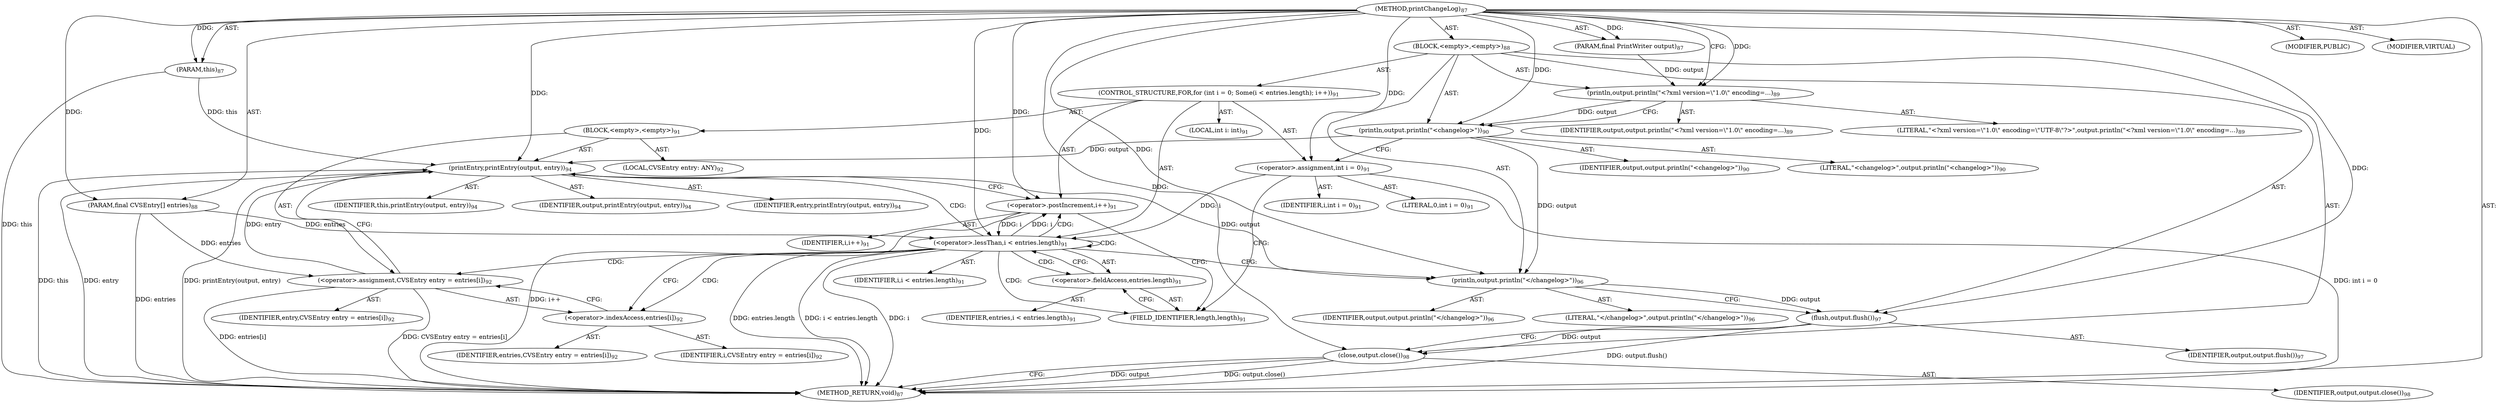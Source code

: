 digraph "printChangeLog" {  
"111669149696" [label = <(METHOD,printChangeLog)<SUB>87</SUB>> ]
"115964116992" [label = <(PARAM,this)<SUB>87</SUB>> ]
"115964116993" [label = <(PARAM,final PrintWriter output)<SUB>87</SUB>> ]
"115964116994" [label = <(PARAM,final CVSEntry[] entries)<SUB>88</SUB>> ]
"25769803776" [label = <(BLOCK,&lt;empty&gt;,&lt;empty&gt;)<SUB>88</SUB>> ]
"30064771072" [label = <(println,output.println(&quot;&lt;?xml version=\&quot;1.0\&quot; encoding=...)<SUB>89</SUB>> ]
"68719476737" [label = <(IDENTIFIER,output,output.println(&quot;&lt;?xml version=\&quot;1.0\&quot; encoding=...)<SUB>89</SUB>> ]
"90194313216" [label = <(LITERAL,&quot;&lt;?xml version=\&quot;1.0\&quot; encoding=\&quot;UTF-8\&quot;?&gt;&quot;,output.println(&quot;&lt;?xml version=\&quot;1.0\&quot; encoding=...)<SUB>89</SUB>> ]
"30064771073" [label = <(println,output.println(&quot;&lt;changelog&gt;&quot;))<SUB>90</SUB>> ]
"68719476738" [label = <(IDENTIFIER,output,output.println(&quot;&lt;changelog&gt;&quot;))<SUB>90</SUB>> ]
"90194313217" [label = <(LITERAL,&quot;&lt;changelog&gt;&quot;,output.println(&quot;&lt;changelog&gt;&quot;))<SUB>90</SUB>> ]
"47244640256" [label = <(CONTROL_STRUCTURE,FOR,for (int i = 0; Some(i &lt; entries.length); i++))<SUB>91</SUB>> ]
"94489280512" [label = <(LOCAL,int i: int)<SUB>91</SUB>> ]
"30064771074" [label = <(&lt;operator&gt;.assignment,int i = 0)<SUB>91</SUB>> ]
"68719476739" [label = <(IDENTIFIER,i,int i = 0)<SUB>91</SUB>> ]
"90194313218" [label = <(LITERAL,0,int i = 0)<SUB>91</SUB>> ]
"30064771075" [label = <(&lt;operator&gt;.lessThan,i &lt; entries.length)<SUB>91</SUB>> ]
"68719476740" [label = <(IDENTIFIER,i,i &lt; entries.length)<SUB>91</SUB>> ]
"30064771076" [label = <(&lt;operator&gt;.fieldAccess,entries.length)<SUB>91</SUB>> ]
"68719476741" [label = <(IDENTIFIER,entries,i &lt; entries.length)<SUB>91</SUB>> ]
"55834574848" [label = <(FIELD_IDENTIFIER,length,length)<SUB>91</SUB>> ]
"30064771077" [label = <(&lt;operator&gt;.postIncrement,i++)<SUB>91</SUB>> ]
"68719476742" [label = <(IDENTIFIER,i,i++)<SUB>91</SUB>> ]
"25769803777" [label = <(BLOCK,&lt;empty&gt;,&lt;empty&gt;)<SUB>91</SUB>> ]
"94489280513" [label = <(LOCAL,CVSEntry entry: ANY)<SUB>92</SUB>> ]
"30064771078" [label = <(&lt;operator&gt;.assignment,CVSEntry entry = entries[i])<SUB>92</SUB>> ]
"68719476743" [label = <(IDENTIFIER,entry,CVSEntry entry = entries[i])<SUB>92</SUB>> ]
"30064771079" [label = <(&lt;operator&gt;.indexAccess,entries[i])<SUB>92</SUB>> ]
"68719476744" [label = <(IDENTIFIER,entries,CVSEntry entry = entries[i])<SUB>92</SUB>> ]
"68719476745" [label = <(IDENTIFIER,i,CVSEntry entry = entries[i])<SUB>92</SUB>> ]
"30064771080" [label = <(printEntry,printEntry(output, entry))<SUB>94</SUB>> ]
"68719476736" [label = <(IDENTIFIER,this,printEntry(output, entry))<SUB>94</SUB>> ]
"68719476746" [label = <(IDENTIFIER,output,printEntry(output, entry))<SUB>94</SUB>> ]
"68719476747" [label = <(IDENTIFIER,entry,printEntry(output, entry))<SUB>94</SUB>> ]
"30064771081" [label = <(println,output.println(&quot;&lt;/changelog&gt;&quot;))<SUB>96</SUB>> ]
"68719476748" [label = <(IDENTIFIER,output,output.println(&quot;&lt;/changelog&gt;&quot;))<SUB>96</SUB>> ]
"90194313219" [label = <(LITERAL,&quot;&lt;/changelog&gt;&quot;,output.println(&quot;&lt;/changelog&gt;&quot;))<SUB>96</SUB>> ]
"30064771082" [label = <(flush,output.flush())<SUB>97</SUB>> ]
"68719476749" [label = <(IDENTIFIER,output,output.flush())<SUB>97</SUB>> ]
"30064771083" [label = <(close,output.close())<SUB>98</SUB>> ]
"68719476750" [label = <(IDENTIFIER,output,output.close())<SUB>98</SUB>> ]
"133143986180" [label = <(MODIFIER,PUBLIC)> ]
"133143986181" [label = <(MODIFIER,VIRTUAL)> ]
"128849018880" [label = <(METHOD_RETURN,void)<SUB>87</SUB>> ]
  "111669149696" -> "115964116992"  [ label = "AST: "] 
  "111669149696" -> "115964116993"  [ label = "AST: "] 
  "111669149696" -> "115964116994"  [ label = "AST: "] 
  "111669149696" -> "25769803776"  [ label = "AST: "] 
  "111669149696" -> "133143986180"  [ label = "AST: "] 
  "111669149696" -> "133143986181"  [ label = "AST: "] 
  "111669149696" -> "128849018880"  [ label = "AST: "] 
  "25769803776" -> "30064771072"  [ label = "AST: "] 
  "25769803776" -> "30064771073"  [ label = "AST: "] 
  "25769803776" -> "47244640256"  [ label = "AST: "] 
  "25769803776" -> "30064771081"  [ label = "AST: "] 
  "25769803776" -> "30064771082"  [ label = "AST: "] 
  "25769803776" -> "30064771083"  [ label = "AST: "] 
  "30064771072" -> "68719476737"  [ label = "AST: "] 
  "30064771072" -> "90194313216"  [ label = "AST: "] 
  "30064771073" -> "68719476738"  [ label = "AST: "] 
  "30064771073" -> "90194313217"  [ label = "AST: "] 
  "47244640256" -> "94489280512"  [ label = "AST: "] 
  "47244640256" -> "30064771074"  [ label = "AST: "] 
  "47244640256" -> "30064771075"  [ label = "AST: "] 
  "47244640256" -> "30064771077"  [ label = "AST: "] 
  "47244640256" -> "25769803777"  [ label = "AST: "] 
  "30064771074" -> "68719476739"  [ label = "AST: "] 
  "30064771074" -> "90194313218"  [ label = "AST: "] 
  "30064771075" -> "68719476740"  [ label = "AST: "] 
  "30064771075" -> "30064771076"  [ label = "AST: "] 
  "30064771076" -> "68719476741"  [ label = "AST: "] 
  "30064771076" -> "55834574848"  [ label = "AST: "] 
  "30064771077" -> "68719476742"  [ label = "AST: "] 
  "25769803777" -> "94489280513"  [ label = "AST: "] 
  "25769803777" -> "30064771078"  [ label = "AST: "] 
  "25769803777" -> "30064771080"  [ label = "AST: "] 
  "30064771078" -> "68719476743"  [ label = "AST: "] 
  "30064771078" -> "30064771079"  [ label = "AST: "] 
  "30064771079" -> "68719476744"  [ label = "AST: "] 
  "30064771079" -> "68719476745"  [ label = "AST: "] 
  "30064771080" -> "68719476736"  [ label = "AST: "] 
  "30064771080" -> "68719476746"  [ label = "AST: "] 
  "30064771080" -> "68719476747"  [ label = "AST: "] 
  "30064771081" -> "68719476748"  [ label = "AST: "] 
  "30064771081" -> "90194313219"  [ label = "AST: "] 
  "30064771082" -> "68719476749"  [ label = "AST: "] 
  "30064771083" -> "68719476750"  [ label = "AST: "] 
  "30064771072" -> "30064771073"  [ label = "CFG: "] 
  "30064771073" -> "30064771074"  [ label = "CFG: "] 
  "30064771081" -> "30064771082"  [ label = "CFG: "] 
  "30064771082" -> "30064771083"  [ label = "CFG: "] 
  "30064771083" -> "128849018880"  [ label = "CFG: "] 
  "30064771074" -> "55834574848"  [ label = "CFG: "] 
  "30064771075" -> "30064771079"  [ label = "CFG: "] 
  "30064771075" -> "30064771081"  [ label = "CFG: "] 
  "30064771077" -> "55834574848"  [ label = "CFG: "] 
  "30064771076" -> "30064771075"  [ label = "CFG: "] 
  "30064771078" -> "30064771080"  [ label = "CFG: "] 
  "30064771080" -> "30064771077"  [ label = "CFG: "] 
  "55834574848" -> "30064771076"  [ label = "CFG: "] 
  "30064771079" -> "30064771078"  [ label = "CFG: "] 
  "111669149696" -> "30064771072"  [ label = "CFG: "] 
  "115964116992" -> "128849018880"  [ label = "DDG: this"] 
  "115964116994" -> "128849018880"  [ label = "DDG: entries"] 
  "30064771074" -> "128849018880"  [ label = "DDG: int i = 0"] 
  "30064771075" -> "128849018880"  [ label = "DDG: i"] 
  "30064771075" -> "128849018880"  [ label = "DDG: entries.length"] 
  "30064771075" -> "128849018880"  [ label = "DDG: i &lt; entries.length"] 
  "30064771082" -> "128849018880"  [ label = "DDG: output.flush()"] 
  "30064771083" -> "128849018880"  [ label = "DDG: output"] 
  "30064771083" -> "128849018880"  [ label = "DDG: output.close()"] 
  "30064771078" -> "128849018880"  [ label = "DDG: entries[i]"] 
  "30064771078" -> "128849018880"  [ label = "DDG: CVSEntry entry = entries[i]"] 
  "30064771080" -> "128849018880"  [ label = "DDG: this"] 
  "30064771080" -> "128849018880"  [ label = "DDG: entry"] 
  "30064771080" -> "128849018880"  [ label = "DDG: printEntry(output, entry)"] 
  "30064771077" -> "128849018880"  [ label = "DDG: i++"] 
  "111669149696" -> "115964116992"  [ label = "DDG: "] 
  "111669149696" -> "115964116993"  [ label = "DDG: "] 
  "111669149696" -> "115964116994"  [ label = "DDG: "] 
  "115964116993" -> "30064771072"  [ label = "DDG: output"] 
  "111669149696" -> "30064771072"  [ label = "DDG: "] 
  "30064771072" -> "30064771073"  [ label = "DDG: output"] 
  "111669149696" -> "30064771073"  [ label = "DDG: "] 
  "111669149696" -> "30064771074"  [ label = "DDG: "] 
  "30064771073" -> "30064771081"  [ label = "DDG: output"] 
  "30064771080" -> "30064771081"  [ label = "DDG: output"] 
  "111669149696" -> "30064771081"  [ label = "DDG: "] 
  "30064771081" -> "30064771082"  [ label = "DDG: output"] 
  "111669149696" -> "30064771082"  [ label = "DDG: "] 
  "30064771082" -> "30064771083"  [ label = "DDG: output"] 
  "111669149696" -> "30064771083"  [ label = "DDG: "] 
  "30064771074" -> "30064771075"  [ label = "DDG: i"] 
  "30064771077" -> "30064771075"  [ label = "DDG: i"] 
  "111669149696" -> "30064771075"  [ label = "DDG: "] 
  "115964116994" -> "30064771075"  [ label = "DDG: entries"] 
  "30064771075" -> "30064771077"  [ label = "DDG: i"] 
  "111669149696" -> "30064771077"  [ label = "DDG: "] 
  "115964116994" -> "30064771078"  [ label = "DDG: entries"] 
  "115964116992" -> "30064771080"  [ label = "DDG: this"] 
  "111669149696" -> "30064771080"  [ label = "DDG: "] 
  "30064771073" -> "30064771080"  [ label = "DDG: output"] 
  "30064771078" -> "30064771080"  [ label = "DDG: entry"] 
  "30064771075" -> "30064771079"  [ label = "CDG: "] 
  "30064771075" -> "30064771080"  [ label = "CDG: "] 
  "30064771075" -> "30064771077"  [ label = "CDG: "] 
  "30064771075" -> "30064771078"  [ label = "CDG: "] 
  "30064771075" -> "30064771075"  [ label = "CDG: "] 
  "30064771075" -> "30064771076"  [ label = "CDG: "] 
  "30064771075" -> "55834574848"  [ label = "CDG: "] 
}
